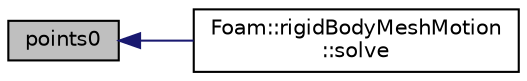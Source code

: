 digraph "points0"
{
  bgcolor="transparent";
  edge [fontname="Helvetica",fontsize="10",labelfontname="Helvetica",labelfontsize="10"];
  node [fontname="Helvetica",fontsize="10",shape=record];
  rankdir="LR";
  Node1 [label="points0",height=0.2,width=0.4,color="black", fillcolor="grey75", style="filled" fontcolor="black"];
  Node1 -> Node2 [dir="back",color="midnightblue",fontsize="10",style="solid",fontname="Helvetica"];
  Node2 [label="Foam::rigidBodyMeshMotion\l::solve",height=0.2,width=0.4,color="black",URL="$classFoam_1_1rigidBodyMeshMotion.html#af7d39f0eac0af0ed5785935ac72a1e7d",tooltip="Solve for motion. "];
}
